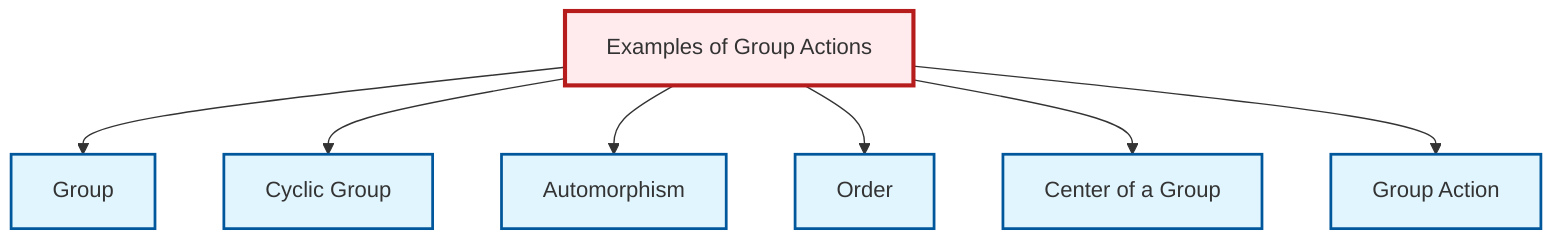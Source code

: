 graph TD
    classDef definition fill:#e1f5fe,stroke:#01579b,stroke-width:2px
    classDef theorem fill:#f3e5f5,stroke:#4a148c,stroke-width:2px
    classDef axiom fill:#fff3e0,stroke:#e65100,stroke-width:2px
    classDef example fill:#e8f5e9,stroke:#1b5e20,stroke-width:2px
    classDef current fill:#ffebee,stroke:#b71c1c,stroke-width:3px
    ex-group-action-examples["Examples of Group Actions"]:::example
    def-order["Order"]:::definition
    def-group["Group"]:::definition
    def-cyclic-group["Cyclic Group"]:::definition
    def-automorphism["Automorphism"]:::definition
    def-group-action["Group Action"]:::definition
    def-center-of-group["Center of a Group"]:::definition
    ex-group-action-examples --> def-group
    ex-group-action-examples --> def-cyclic-group
    ex-group-action-examples --> def-automorphism
    ex-group-action-examples --> def-order
    ex-group-action-examples --> def-center-of-group
    ex-group-action-examples --> def-group-action
    class ex-group-action-examples current